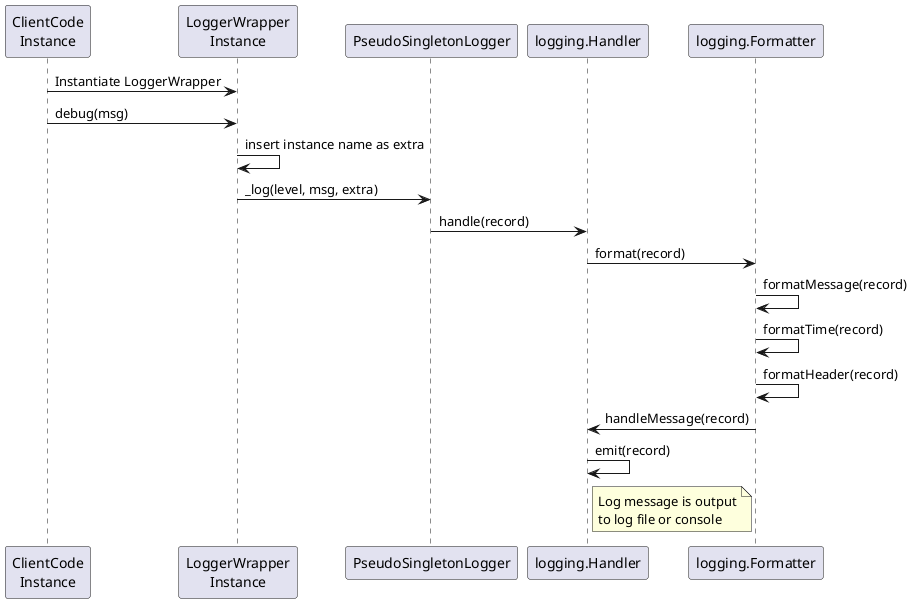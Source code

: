 @startuml
  participant "ClientCode\nInstance" as code
  participant "LoggerWrapper\nInstance" as lw
  participant "PseudoSingletonLogger" as psl
  participant "logging.Handler" as handler
  participant "logging.Formatter" as formatter

  code -> lw : Instantiate LoggerWrapper
  code -> lw : debug(msg)
  lw -> lw : insert instance name as extra
  lw -> psl : _log(level, msg, extra)
  psl -> handler : handle(record)
  handler -> formatter : format(record)
  formatter -> formatter : formatMessage(record)
  formatter -> formatter : formatTime(record)
  formatter -> formatter : formatHeader(record)
  formatter -> handler : handleMessage(record)
  handler -> handler : emit(record)
  note right of handler : Log message is output\nto log file or console

@enduml
